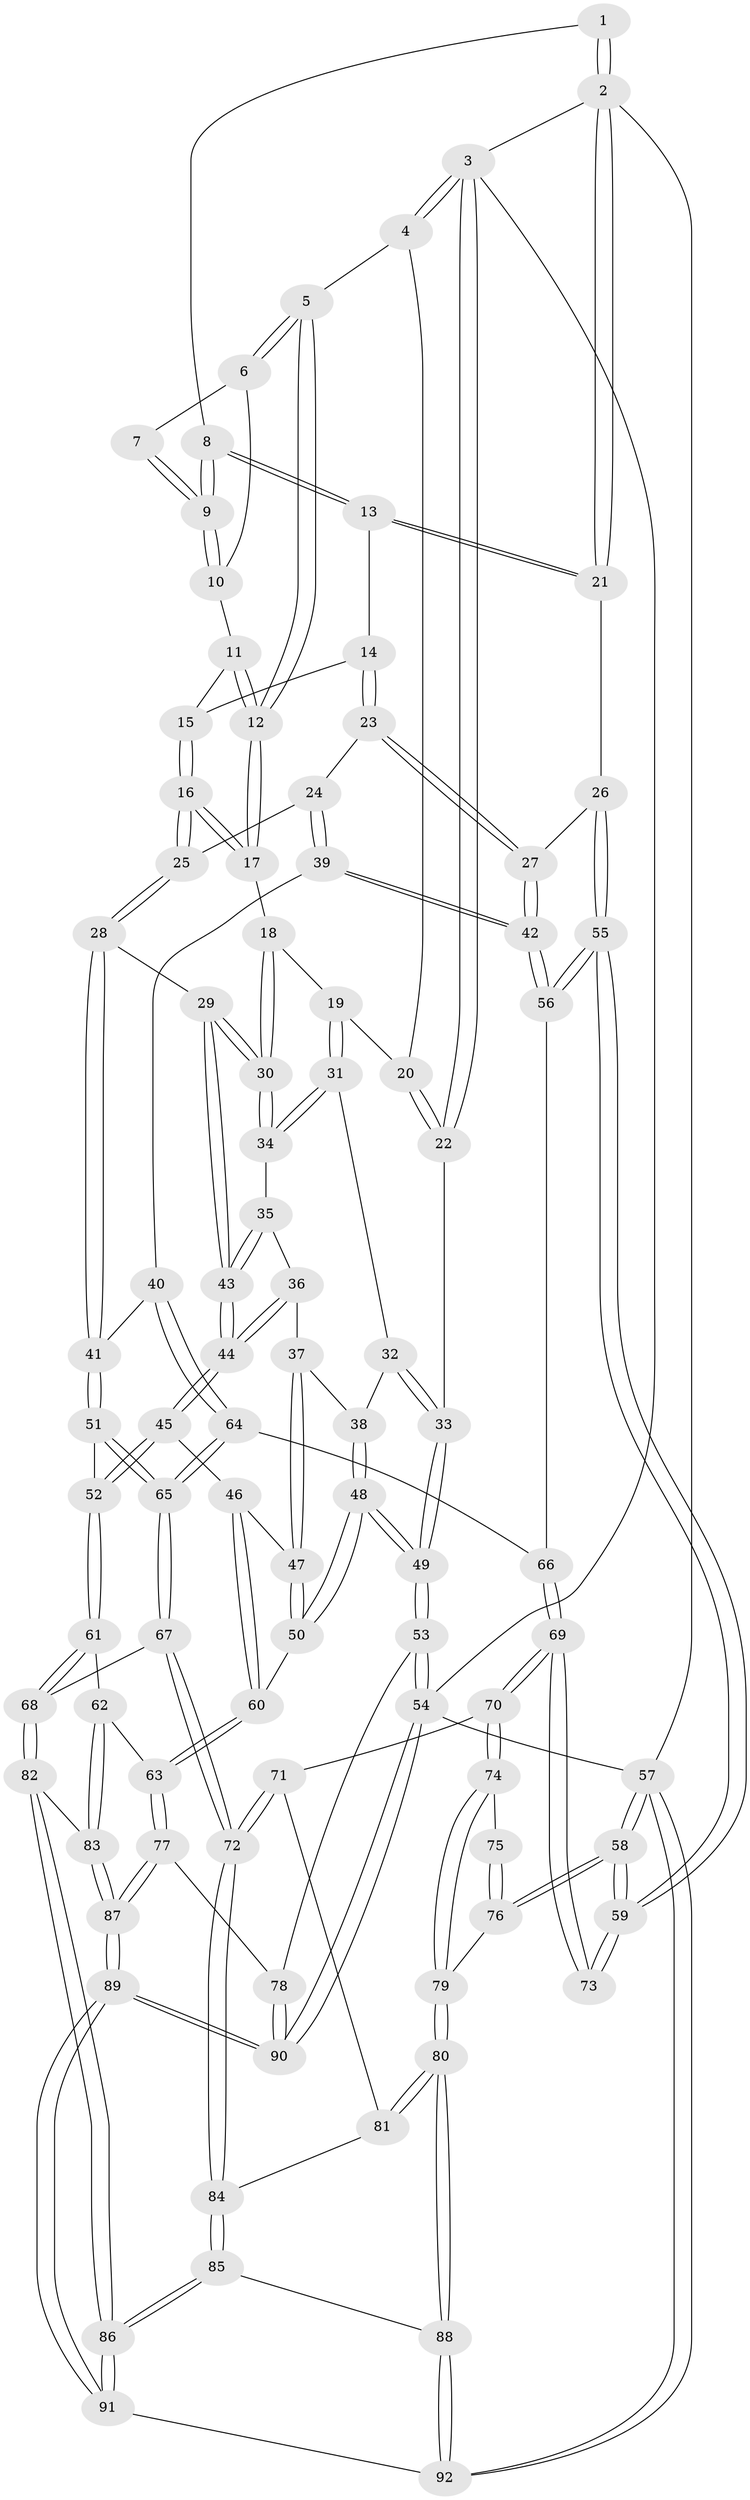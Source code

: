 // Generated by graph-tools (version 1.1) at 2025/17/03/09/25 04:17:12]
// undirected, 92 vertices, 227 edges
graph export_dot {
graph [start="1"]
  node [color=gray90,style=filled];
  1 [pos="+0.9942520133631714+0"];
  2 [pos="+1+0"];
  3 [pos="+0+0"];
  4 [pos="+0.23815315329368264+0"];
  5 [pos="+0.3611190946161026+0"];
  6 [pos="+0.4697567952522156+0"];
  7 [pos="+0.6182905928232332+0"];
  8 [pos="+0.783776435300185+0.12603552570449536"];
  9 [pos="+0.7496168983238863+0.10356014400598847"];
  10 [pos="+0.6591586970748737+0.06976671539443144"];
  11 [pos="+0.6099133942200868+0.13665535071572957"];
  12 [pos="+0.3935875750622467+0"];
  13 [pos="+0.7843359886191266+0.12833617483604481"];
  14 [pos="+0.7745891439279214+0.15135447208574357"];
  15 [pos="+0.6140903057725681+0.1548639095671994"];
  16 [pos="+0.5728083733119863+0.25855683641229726"];
  17 [pos="+0.40033337233524846+0.025157014253382032"];
  18 [pos="+0.3711024608464626+0.22111129133120852"];
  19 [pos="+0.1540714139698614+0.21571783035951278"];
  20 [pos="+0.14828046377255952+0.1309562009701686"];
  21 [pos="+1+0.2033994130845042"];
  22 [pos="+0+0.23387147633954822"];
  23 [pos="+0.7510262180388179+0.27282114424347326"];
  24 [pos="+0.6181512857407591+0.3153708043481016"];
  25 [pos="+0.5838257869950437+0.3071202731506219"];
  26 [pos="+1+0.232251304092003"];
  27 [pos="+0.8379915876116394+0.34577595277550643"];
  28 [pos="+0.4136362553589713+0.3961409253908823"];
  29 [pos="+0.39371717173135384+0.3895740907167835"];
  30 [pos="+0.3895639437601407+0.38371002741161675"];
  31 [pos="+0.14867477392959805+0.2573870576013568"];
  32 [pos="+0.06032618864341262+0.30472709002734655"];
  33 [pos="+0+0.2687385976219274"];
  34 [pos="+0.18570343718505436+0.2990035029981032"];
  35 [pos="+0.16062486669671197+0.41739299092444143"];
  36 [pos="+0.09879483618543136+0.45800304540880865"];
  37 [pos="+0.09662376956982846+0.4584691377078949"];
  38 [pos="+0.0676870536387263+0.45131559314390507"];
  39 [pos="+0.6499353847382772+0.41074081710037236"];
  40 [pos="+0.5526489576042376+0.5800494801681527"];
  41 [pos="+0.4614842378145222+0.4922568603073452"];
  42 [pos="+0.8133902819997348+0.5707760365197618"];
  43 [pos="+0.28242405745266597+0.48545071398109985"];
  44 [pos="+0.25115005245808786+0.5411536239582837"];
  45 [pos="+0.2442768730711542+0.5687044081262533"];
  46 [pos="+0.1930758019073124+0.6017522132413646"];
  47 [pos="+0.1288491077299882+0.5736542440225383"];
  48 [pos="+0+0.5749349896118177"];
  49 [pos="+0+0.5775306388767554"];
  50 [pos="+0+0.6037190235958168"];
  51 [pos="+0.3527640925281199+0.6449379953512172"];
  52 [pos="+0.33335111107805676+0.650995075500638"];
  53 [pos="+0+0.765029443500161"];
  54 [pos="+0+1"];
  55 [pos="+1+0.5707404661406096"];
  56 [pos="+0.8183883489782844+0.5962540618450977"];
  57 [pos="+1+1"];
  58 [pos="+1+0.9830677542341432"];
  59 [pos="+1+0.8567952181670018"];
  60 [pos="+0.15474311349205788+0.7164524222266978"];
  61 [pos="+0.3202611826366571+0.7126326780800756"];
  62 [pos="+0.23589006644017005+0.778256635308391"];
  63 [pos="+0.16518271624498437+0.7889813346517014"];
  64 [pos="+0.5894022704859309+0.6407152206046519"];
  65 [pos="+0.5515520980095449+0.7088567008665096"];
  66 [pos="+0.8127662512544982+0.6030236391606507"];
  67 [pos="+0.5503398380778274+0.7148060730851878"];
  68 [pos="+0.4295289242924903+0.7941608936495007"];
  69 [pos="+0.8150852996819844+0.6289576829215849"];
  70 [pos="+0.8129753593169164+0.6768448625602662"];
  71 [pos="+0.7562542236226685+0.7572676636284021"];
  72 [pos="+0.5970384220251235+0.818254250149628"];
  73 [pos="+0.9426516479764813+0.7635532748253596"];
  74 [pos="+0.8271032479167342+0.7311352230957063"];
  75 [pos="+0.9321469479799677+0.7921760145342008"];
  76 [pos="+0.9412912942962149+0.8772616506199243"];
  77 [pos="+0.15070314923581532+0.8094385192720945"];
  78 [pos="+0.1172495008539339+0.8153087173918843"];
  79 [pos="+0.8537776900178656+0.8713753825779823"];
  80 [pos="+0.8001279704913682+0.9245081989904183"];
  81 [pos="+0.715396210555056+0.8464160482126386"];
  82 [pos="+0.39960548039874766+0.8607874096666742"];
  83 [pos="+0.36045204553773913+0.8634858203997203"];
  84 [pos="+0.603018884032148+0.8364417728590159"];
  85 [pos="+0.5932806226878292+0.8831578936333428"];
  86 [pos="+0.5308398776887011+1"];
  87 [pos="+0.21958550443264238+0.9944854267900778"];
  88 [pos="+0.7972601558187035+0.9346608283598977"];
  89 [pos="+0.2180897893490034+1"];
  90 [pos="+0+1"];
  91 [pos="+0.5377681598842491+1"];
  92 [pos="+0.7335353135956422+1"];
  1 -- 2;
  1 -- 2;
  1 -- 8;
  2 -- 3;
  2 -- 21;
  2 -- 21;
  2 -- 57;
  3 -- 4;
  3 -- 4;
  3 -- 22;
  3 -- 22;
  3 -- 54;
  4 -- 5;
  4 -- 20;
  5 -- 6;
  5 -- 6;
  5 -- 12;
  5 -- 12;
  6 -- 7;
  6 -- 10;
  7 -- 9;
  7 -- 9;
  8 -- 9;
  8 -- 9;
  8 -- 13;
  8 -- 13;
  9 -- 10;
  9 -- 10;
  10 -- 11;
  11 -- 12;
  11 -- 12;
  11 -- 15;
  12 -- 17;
  12 -- 17;
  13 -- 14;
  13 -- 21;
  13 -- 21;
  14 -- 15;
  14 -- 23;
  14 -- 23;
  15 -- 16;
  15 -- 16;
  16 -- 17;
  16 -- 17;
  16 -- 25;
  16 -- 25;
  17 -- 18;
  18 -- 19;
  18 -- 30;
  18 -- 30;
  19 -- 20;
  19 -- 31;
  19 -- 31;
  20 -- 22;
  20 -- 22;
  21 -- 26;
  22 -- 33;
  23 -- 24;
  23 -- 27;
  23 -- 27;
  24 -- 25;
  24 -- 39;
  24 -- 39;
  25 -- 28;
  25 -- 28;
  26 -- 27;
  26 -- 55;
  26 -- 55;
  27 -- 42;
  27 -- 42;
  28 -- 29;
  28 -- 41;
  28 -- 41;
  29 -- 30;
  29 -- 30;
  29 -- 43;
  29 -- 43;
  30 -- 34;
  30 -- 34;
  31 -- 32;
  31 -- 34;
  31 -- 34;
  32 -- 33;
  32 -- 33;
  32 -- 38;
  33 -- 49;
  33 -- 49;
  34 -- 35;
  35 -- 36;
  35 -- 43;
  35 -- 43;
  36 -- 37;
  36 -- 44;
  36 -- 44;
  37 -- 38;
  37 -- 47;
  37 -- 47;
  38 -- 48;
  38 -- 48;
  39 -- 40;
  39 -- 42;
  39 -- 42;
  40 -- 41;
  40 -- 64;
  40 -- 64;
  41 -- 51;
  41 -- 51;
  42 -- 56;
  42 -- 56;
  43 -- 44;
  43 -- 44;
  44 -- 45;
  44 -- 45;
  45 -- 46;
  45 -- 52;
  45 -- 52;
  46 -- 47;
  46 -- 60;
  46 -- 60;
  47 -- 50;
  47 -- 50;
  48 -- 49;
  48 -- 49;
  48 -- 50;
  48 -- 50;
  49 -- 53;
  49 -- 53;
  50 -- 60;
  51 -- 52;
  51 -- 65;
  51 -- 65;
  52 -- 61;
  52 -- 61;
  53 -- 54;
  53 -- 54;
  53 -- 78;
  54 -- 90;
  54 -- 90;
  54 -- 57;
  55 -- 56;
  55 -- 56;
  55 -- 59;
  55 -- 59;
  56 -- 66;
  57 -- 58;
  57 -- 58;
  57 -- 92;
  57 -- 92;
  58 -- 59;
  58 -- 59;
  58 -- 76;
  58 -- 76;
  59 -- 73;
  59 -- 73;
  60 -- 63;
  60 -- 63;
  61 -- 62;
  61 -- 68;
  61 -- 68;
  62 -- 63;
  62 -- 83;
  62 -- 83;
  63 -- 77;
  63 -- 77;
  64 -- 65;
  64 -- 65;
  64 -- 66;
  65 -- 67;
  65 -- 67;
  66 -- 69;
  66 -- 69;
  67 -- 68;
  67 -- 72;
  67 -- 72;
  68 -- 82;
  68 -- 82;
  69 -- 70;
  69 -- 70;
  69 -- 73;
  69 -- 73;
  70 -- 71;
  70 -- 74;
  70 -- 74;
  71 -- 72;
  71 -- 72;
  71 -- 81;
  72 -- 84;
  72 -- 84;
  74 -- 75;
  74 -- 79;
  74 -- 79;
  75 -- 76;
  75 -- 76;
  76 -- 79;
  77 -- 78;
  77 -- 87;
  77 -- 87;
  78 -- 90;
  78 -- 90;
  79 -- 80;
  79 -- 80;
  80 -- 81;
  80 -- 81;
  80 -- 88;
  80 -- 88;
  81 -- 84;
  82 -- 83;
  82 -- 86;
  82 -- 86;
  83 -- 87;
  83 -- 87;
  84 -- 85;
  84 -- 85;
  85 -- 86;
  85 -- 86;
  85 -- 88;
  86 -- 91;
  86 -- 91;
  87 -- 89;
  87 -- 89;
  88 -- 92;
  88 -- 92;
  89 -- 90;
  89 -- 90;
  89 -- 91;
  89 -- 91;
  91 -- 92;
}
